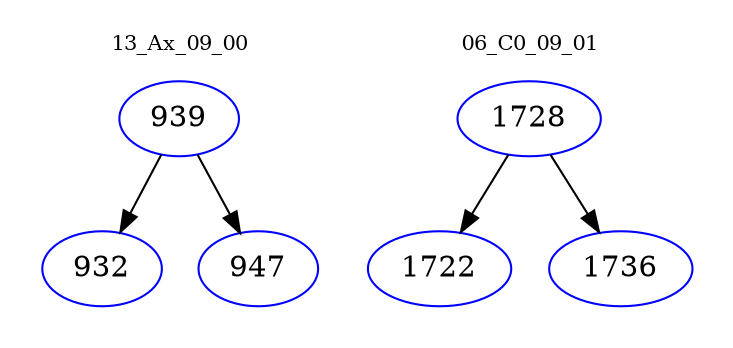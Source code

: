 digraph{
subgraph cluster_0 {
color = white
label = "13_Ax_09_00";
fontsize=10;
T0_939 [label="939", color="blue"]
T0_939 -> T0_932 [color="black"]
T0_932 [label="932", color="blue"]
T0_939 -> T0_947 [color="black"]
T0_947 [label="947", color="blue"]
}
subgraph cluster_1 {
color = white
label = "06_C0_09_01";
fontsize=10;
T1_1728 [label="1728", color="blue"]
T1_1728 -> T1_1722 [color="black"]
T1_1722 [label="1722", color="blue"]
T1_1728 -> T1_1736 [color="black"]
T1_1736 [label="1736", color="blue"]
}
}
